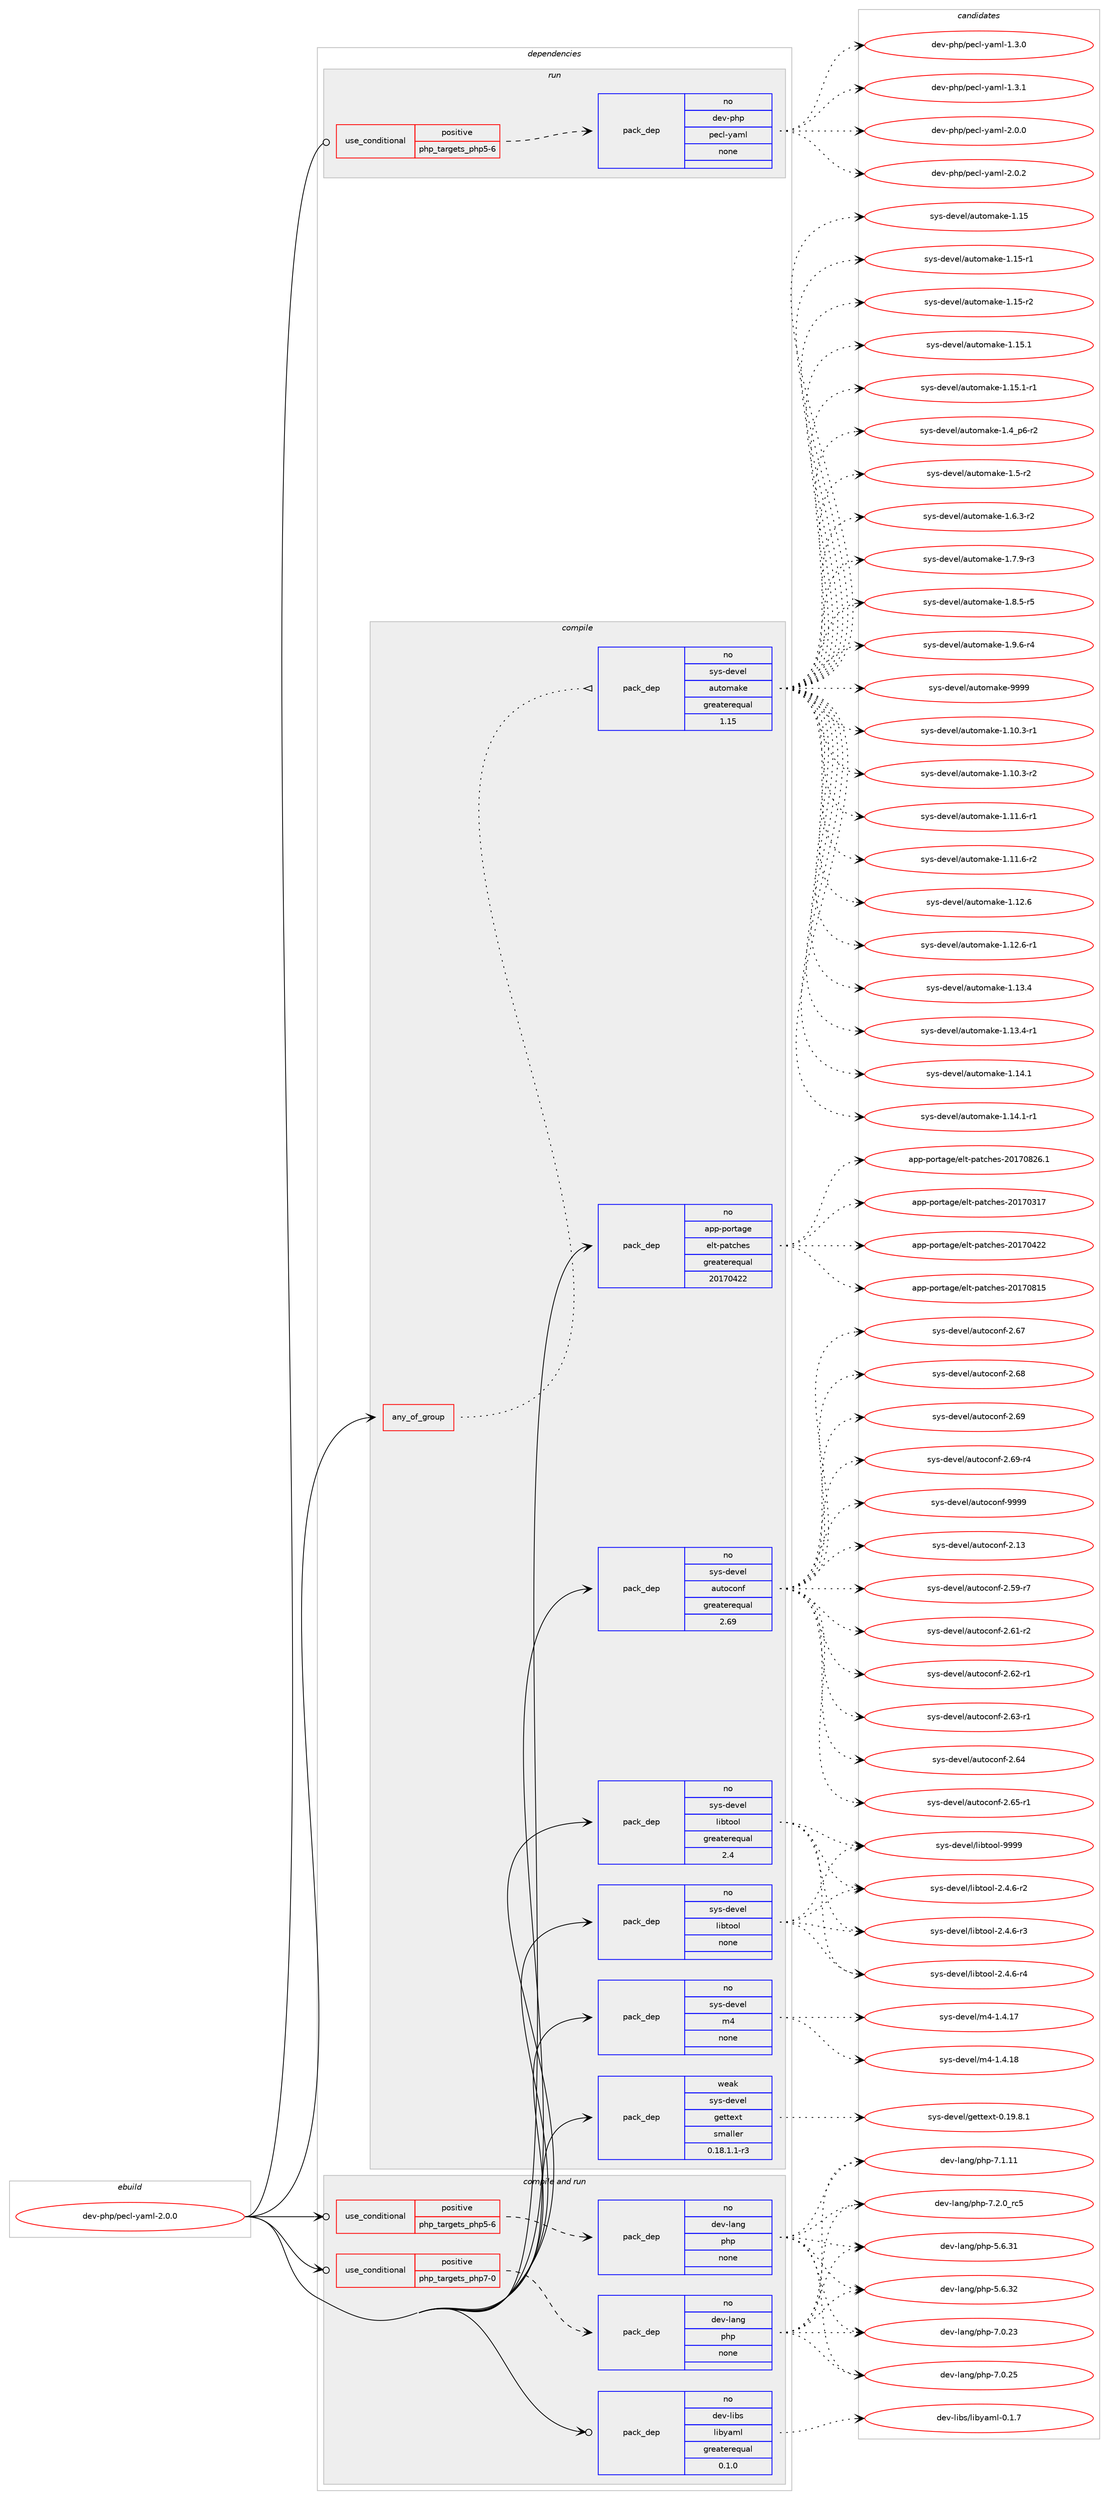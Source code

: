 digraph prolog {

# *************
# Graph options
# *************

newrank=true;
concentrate=true;
compound=true;
graph [rankdir=LR,fontname=Helvetica,fontsize=10,ranksep=1.5];#, ranksep=2.5, nodesep=0.2];
edge  [arrowhead=vee];
node  [fontname=Helvetica,fontsize=10];

# **********
# The ebuild
# **********

subgraph cluster_leftcol {
color=gray;
rank=same;
label=<<i>ebuild</i>>;
id [label="dev-php/pecl-yaml-2.0.0", color=red, width=4, href="../dev-php/pecl-yaml-2.0.0.svg"];
}

# ****************
# The dependencies
# ****************

subgraph cluster_midcol {
color=gray;
label=<<i>dependencies</i>>;
subgraph cluster_compile {
fillcolor="#eeeeee";
style=filled;
label=<<i>compile</i>>;
subgraph any3758 {
dependency143920 [label=<<TABLE BORDER="0" CELLBORDER="1" CELLSPACING="0" CELLPADDING="4"><TR><TD CELLPADDING="10">any_of_group</TD></TR></TABLE>>, shape=none, color=red];subgraph pack111395 {
dependency143921 [label=<<TABLE BORDER="0" CELLBORDER="1" CELLSPACING="0" CELLPADDING="4" WIDTH="220"><TR><TD ROWSPAN="6" CELLPADDING="30">pack_dep</TD></TR><TR><TD WIDTH="110">no</TD></TR><TR><TD>sys-devel</TD></TR><TR><TD>automake</TD></TR><TR><TD>greaterequal</TD></TR><TR><TD>1.15</TD></TR></TABLE>>, shape=none, color=blue];
}
dependency143920:e -> dependency143921:w [weight=20,style="dotted",arrowhead="oinv"];
}
id:e -> dependency143920:w [weight=20,style="solid",arrowhead="vee"];
subgraph pack111396 {
dependency143922 [label=<<TABLE BORDER="0" CELLBORDER="1" CELLSPACING="0" CELLPADDING="4" WIDTH="220"><TR><TD ROWSPAN="6" CELLPADDING="30">pack_dep</TD></TR><TR><TD WIDTH="110">no</TD></TR><TR><TD>app-portage</TD></TR><TR><TD>elt-patches</TD></TR><TR><TD>greaterequal</TD></TR><TR><TD>20170422</TD></TR></TABLE>>, shape=none, color=blue];
}
id:e -> dependency143922:w [weight=20,style="solid",arrowhead="vee"];
subgraph pack111397 {
dependency143923 [label=<<TABLE BORDER="0" CELLBORDER="1" CELLSPACING="0" CELLPADDING="4" WIDTH="220"><TR><TD ROWSPAN="6" CELLPADDING="30">pack_dep</TD></TR><TR><TD WIDTH="110">no</TD></TR><TR><TD>sys-devel</TD></TR><TR><TD>autoconf</TD></TR><TR><TD>greaterequal</TD></TR><TR><TD>2.69</TD></TR></TABLE>>, shape=none, color=blue];
}
id:e -> dependency143923:w [weight=20,style="solid",arrowhead="vee"];
subgraph pack111398 {
dependency143924 [label=<<TABLE BORDER="0" CELLBORDER="1" CELLSPACING="0" CELLPADDING="4" WIDTH="220"><TR><TD ROWSPAN="6" CELLPADDING="30">pack_dep</TD></TR><TR><TD WIDTH="110">no</TD></TR><TR><TD>sys-devel</TD></TR><TR><TD>libtool</TD></TR><TR><TD>greaterequal</TD></TR><TR><TD>2.4</TD></TR></TABLE>>, shape=none, color=blue];
}
id:e -> dependency143924:w [weight=20,style="solid",arrowhead="vee"];
subgraph pack111399 {
dependency143925 [label=<<TABLE BORDER="0" CELLBORDER="1" CELLSPACING="0" CELLPADDING="4" WIDTH="220"><TR><TD ROWSPAN="6" CELLPADDING="30">pack_dep</TD></TR><TR><TD WIDTH="110">no</TD></TR><TR><TD>sys-devel</TD></TR><TR><TD>libtool</TD></TR><TR><TD>none</TD></TR><TR><TD></TD></TR></TABLE>>, shape=none, color=blue];
}
id:e -> dependency143925:w [weight=20,style="solid",arrowhead="vee"];
subgraph pack111400 {
dependency143926 [label=<<TABLE BORDER="0" CELLBORDER="1" CELLSPACING="0" CELLPADDING="4" WIDTH="220"><TR><TD ROWSPAN="6" CELLPADDING="30">pack_dep</TD></TR><TR><TD WIDTH="110">no</TD></TR><TR><TD>sys-devel</TD></TR><TR><TD>m4</TD></TR><TR><TD>none</TD></TR><TR><TD></TD></TR></TABLE>>, shape=none, color=blue];
}
id:e -> dependency143926:w [weight=20,style="solid",arrowhead="vee"];
subgraph pack111401 {
dependency143927 [label=<<TABLE BORDER="0" CELLBORDER="1" CELLSPACING="0" CELLPADDING="4" WIDTH="220"><TR><TD ROWSPAN="6" CELLPADDING="30">pack_dep</TD></TR><TR><TD WIDTH="110">weak</TD></TR><TR><TD>sys-devel</TD></TR><TR><TD>gettext</TD></TR><TR><TD>smaller</TD></TR><TR><TD>0.18.1.1-r3</TD></TR></TABLE>>, shape=none, color=blue];
}
id:e -> dependency143927:w [weight=20,style="solid",arrowhead="vee"];
}
subgraph cluster_compileandrun {
fillcolor="#eeeeee";
style=filled;
label=<<i>compile and run</i>>;
subgraph cond28729 {
dependency143928 [label=<<TABLE BORDER="0" CELLBORDER="1" CELLSPACING="0" CELLPADDING="4"><TR><TD ROWSPAN="3" CELLPADDING="10">use_conditional</TD></TR><TR><TD>positive</TD></TR><TR><TD>php_targets_php5-6</TD></TR></TABLE>>, shape=none, color=red];
subgraph pack111402 {
dependency143929 [label=<<TABLE BORDER="0" CELLBORDER="1" CELLSPACING="0" CELLPADDING="4" WIDTH="220"><TR><TD ROWSPAN="6" CELLPADDING="30">pack_dep</TD></TR><TR><TD WIDTH="110">no</TD></TR><TR><TD>dev-lang</TD></TR><TR><TD>php</TD></TR><TR><TD>none</TD></TR><TR><TD></TD></TR></TABLE>>, shape=none, color=blue];
}
dependency143928:e -> dependency143929:w [weight=20,style="dashed",arrowhead="vee"];
}
id:e -> dependency143928:w [weight=20,style="solid",arrowhead="odotvee"];
subgraph cond28730 {
dependency143930 [label=<<TABLE BORDER="0" CELLBORDER="1" CELLSPACING="0" CELLPADDING="4"><TR><TD ROWSPAN="3" CELLPADDING="10">use_conditional</TD></TR><TR><TD>positive</TD></TR><TR><TD>php_targets_php7-0</TD></TR></TABLE>>, shape=none, color=red];
subgraph pack111403 {
dependency143931 [label=<<TABLE BORDER="0" CELLBORDER="1" CELLSPACING="0" CELLPADDING="4" WIDTH="220"><TR><TD ROWSPAN="6" CELLPADDING="30">pack_dep</TD></TR><TR><TD WIDTH="110">no</TD></TR><TR><TD>dev-lang</TD></TR><TR><TD>php</TD></TR><TR><TD>none</TD></TR><TR><TD></TD></TR></TABLE>>, shape=none, color=blue];
}
dependency143930:e -> dependency143931:w [weight=20,style="dashed",arrowhead="vee"];
}
id:e -> dependency143930:w [weight=20,style="solid",arrowhead="odotvee"];
subgraph pack111404 {
dependency143932 [label=<<TABLE BORDER="0" CELLBORDER="1" CELLSPACING="0" CELLPADDING="4" WIDTH="220"><TR><TD ROWSPAN="6" CELLPADDING="30">pack_dep</TD></TR><TR><TD WIDTH="110">no</TD></TR><TR><TD>dev-libs</TD></TR><TR><TD>libyaml</TD></TR><TR><TD>greaterequal</TD></TR><TR><TD>0.1.0</TD></TR></TABLE>>, shape=none, color=blue];
}
id:e -> dependency143932:w [weight=20,style="solid",arrowhead="odotvee"];
}
subgraph cluster_run {
fillcolor="#eeeeee";
style=filled;
label=<<i>run</i>>;
subgraph cond28731 {
dependency143933 [label=<<TABLE BORDER="0" CELLBORDER="1" CELLSPACING="0" CELLPADDING="4"><TR><TD ROWSPAN="3" CELLPADDING="10">use_conditional</TD></TR><TR><TD>positive</TD></TR><TR><TD>php_targets_php5-6</TD></TR></TABLE>>, shape=none, color=red];
subgraph pack111405 {
dependency143934 [label=<<TABLE BORDER="0" CELLBORDER="1" CELLSPACING="0" CELLPADDING="4" WIDTH="220"><TR><TD ROWSPAN="6" CELLPADDING="30">pack_dep</TD></TR><TR><TD WIDTH="110">no</TD></TR><TR><TD>dev-php</TD></TR><TR><TD>pecl-yaml</TD></TR><TR><TD>none</TD></TR><TR><TD></TD></TR></TABLE>>, shape=none, color=blue];
}
dependency143933:e -> dependency143934:w [weight=20,style="dashed",arrowhead="vee"];
}
id:e -> dependency143933:w [weight=20,style="solid",arrowhead="odot"];
}
}

# **************
# The candidates
# **************

subgraph cluster_choices {
rank=same;
color=gray;
label=<<i>candidates</i>>;

subgraph choice111395 {
color=black;
nodesep=1;
choice11512111545100101118101108479711711611110997107101454946494846514511449 [label="sys-devel/automake-1.10.3-r1", color=red, width=4,href="../sys-devel/automake-1.10.3-r1.svg"];
choice11512111545100101118101108479711711611110997107101454946494846514511450 [label="sys-devel/automake-1.10.3-r2", color=red, width=4,href="../sys-devel/automake-1.10.3-r2.svg"];
choice11512111545100101118101108479711711611110997107101454946494946544511449 [label="sys-devel/automake-1.11.6-r1", color=red, width=4,href="../sys-devel/automake-1.11.6-r1.svg"];
choice11512111545100101118101108479711711611110997107101454946494946544511450 [label="sys-devel/automake-1.11.6-r2", color=red, width=4,href="../sys-devel/automake-1.11.6-r2.svg"];
choice1151211154510010111810110847971171161111099710710145494649504654 [label="sys-devel/automake-1.12.6", color=red, width=4,href="../sys-devel/automake-1.12.6.svg"];
choice11512111545100101118101108479711711611110997107101454946495046544511449 [label="sys-devel/automake-1.12.6-r1", color=red, width=4,href="../sys-devel/automake-1.12.6-r1.svg"];
choice1151211154510010111810110847971171161111099710710145494649514652 [label="sys-devel/automake-1.13.4", color=red, width=4,href="../sys-devel/automake-1.13.4.svg"];
choice11512111545100101118101108479711711611110997107101454946495146524511449 [label="sys-devel/automake-1.13.4-r1", color=red, width=4,href="../sys-devel/automake-1.13.4-r1.svg"];
choice1151211154510010111810110847971171161111099710710145494649524649 [label="sys-devel/automake-1.14.1", color=red, width=4,href="../sys-devel/automake-1.14.1.svg"];
choice11512111545100101118101108479711711611110997107101454946495246494511449 [label="sys-devel/automake-1.14.1-r1", color=red, width=4,href="../sys-devel/automake-1.14.1-r1.svg"];
choice115121115451001011181011084797117116111109971071014549464953 [label="sys-devel/automake-1.15", color=red, width=4,href="../sys-devel/automake-1.15.svg"];
choice1151211154510010111810110847971171161111099710710145494649534511449 [label="sys-devel/automake-1.15-r1", color=red, width=4,href="../sys-devel/automake-1.15-r1.svg"];
choice1151211154510010111810110847971171161111099710710145494649534511450 [label="sys-devel/automake-1.15-r2", color=red, width=4,href="../sys-devel/automake-1.15-r2.svg"];
choice1151211154510010111810110847971171161111099710710145494649534649 [label="sys-devel/automake-1.15.1", color=red, width=4,href="../sys-devel/automake-1.15.1.svg"];
choice11512111545100101118101108479711711611110997107101454946495346494511449 [label="sys-devel/automake-1.15.1-r1", color=red, width=4,href="../sys-devel/automake-1.15.1-r1.svg"];
choice115121115451001011181011084797117116111109971071014549465295112544511450 [label="sys-devel/automake-1.4_p6-r2", color=red, width=4,href="../sys-devel/automake-1.4_p6-r2.svg"];
choice11512111545100101118101108479711711611110997107101454946534511450 [label="sys-devel/automake-1.5-r2", color=red, width=4,href="../sys-devel/automake-1.5-r2.svg"];
choice115121115451001011181011084797117116111109971071014549465446514511450 [label="sys-devel/automake-1.6.3-r2", color=red, width=4,href="../sys-devel/automake-1.6.3-r2.svg"];
choice115121115451001011181011084797117116111109971071014549465546574511451 [label="sys-devel/automake-1.7.9-r3", color=red, width=4,href="../sys-devel/automake-1.7.9-r3.svg"];
choice115121115451001011181011084797117116111109971071014549465646534511453 [label="sys-devel/automake-1.8.5-r5", color=red, width=4,href="../sys-devel/automake-1.8.5-r5.svg"];
choice115121115451001011181011084797117116111109971071014549465746544511452 [label="sys-devel/automake-1.9.6-r4", color=red, width=4,href="../sys-devel/automake-1.9.6-r4.svg"];
choice115121115451001011181011084797117116111109971071014557575757 [label="sys-devel/automake-9999", color=red, width=4,href="../sys-devel/automake-9999.svg"];
dependency143921:e -> choice11512111545100101118101108479711711611110997107101454946494846514511449:w [style=dotted,weight="100"];
dependency143921:e -> choice11512111545100101118101108479711711611110997107101454946494846514511450:w [style=dotted,weight="100"];
dependency143921:e -> choice11512111545100101118101108479711711611110997107101454946494946544511449:w [style=dotted,weight="100"];
dependency143921:e -> choice11512111545100101118101108479711711611110997107101454946494946544511450:w [style=dotted,weight="100"];
dependency143921:e -> choice1151211154510010111810110847971171161111099710710145494649504654:w [style=dotted,weight="100"];
dependency143921:e -> choice11512111545100101118101108479711711611110997107101454946495046544511449:w [style=dotted,weight="100"];
dependency143921:e -> choice1151211154510010111810110847971171161111099710710145494649514652:w [style=dotted,weight="100"];
dependency143921:e -> choice11512111545100101118101108479711711611110997107101454946495146524511449:w [style=dotted,weight="100"];
dependency143921:e -> choice1151211154510010111810110847971171161111099710710145494649524649:w [style=dotted,weight="100"];
dependency143921:e -> choice11512111545100101118101108479711711611110997107101454946495246494511449:w [style=dotted,weight="100"];
dependency143921:e -> choice115121115451001011181011084797117116111109971071014549464953:w [style=dotted,weight="100"];
dependency143921:e -> choice1151211154510010111810110847971171161111099710710145494649534511449:w [style=dotted,weight="100"];
dependency143921:e -> choice1151211154510010111810110847971171161111099710710145494649534511450:w [style=dotted,weight="100"];
dependency143921:e -> choice1151211154510010111810110847971171161111099710710145494649534649:w [style=dotted,weight="100"];
dependency143921:e -> choice11512111545100101118101108479711711611110997107101454946495346494511449:w [style=dotted,weight="100"];
dependency143921:e -> choice115121115451001011181011084797117116111109971071014549465295112544511450:w [style=dotted,weight="100"];
dependency143921:e -> choice11512111545100101118101108479711711611110997107101454946534511450:w [style=dotted,weight="100"];
dependency143921:e -> choice115121115451001011181011084797117116111109971071014549465446514511450:w [style=dotted,weight="100"];
dependency143921:e -> choice115121115451001011181011084797117116111109971071014549465546574511451:w [style=dotted,weight="100"];
dependency143921:e -> choice115121115451001011181011084797117116111109971071014549465646534511453:w [style=dotted,weight="100"];
dependency143921:e -> choice115121115451001011181011084797117116111109971071014549465746544511452:w [style=dotted,weight="100"];
dependency143921:e -> choice115121115451001011181011084797117116111109971071014557575757:w [style=dotted,weight="100"];
}
subgraph choice111396 {
color=black;
nodesep=1;
choice97112112451121111141169710310147101108116451129711699104101115455048495548514955 [label="app-portage/elt-patches-20170317", color=red, width=4,href="../app-portage/elt-patches-20170317.svg"];
choice97112112451121111141169710310147101108116451129711699104101115455048495548525050 [label="app-portage/elt-patches-20170422", color=red, width=4,href="../app-portage/elt-patches-20170422.svg"];
choice97112112451121111141169710310147101108116451129711699104101115455048495548564953 [label="app-portage/elt-patches-20170815", color=red, width=4,href="../app-portage/elt-patches-20170815.svg"];
choice971121124511211111411697103101471011081164511297116991041011154550484955485650544649 [label="app-portage/elt-patches-20170826.1", color=red, width=4,href="../app-portage/elt-patches-20170826.1.svg"];
dependency143922:e -> choice97112112451121111141169710310147101108116451129711699104101115455048495548514955:w [style=dotted,weight="100"];
dependency143922:e -> choice97112112451121111141169710310147101108116451129711699104101115455048495548525050:w [style=dotted,weight="100"];
dependency143922:e -> choice97112112451121111141169710310147101108116451129711699104101115455048495548564953:w [style=dotted,weight="100"];
dependency143922:e -> choice971121124511211111411697103101471011081164511297116991041011154550484955485650544649:w [style=dotted,weight="100"];
}
subgraph choice111397 {
color=black;
nodesep=1;
choice115121115451001011181011084797117116111991111101024550464951 [label="sys-devel/autoconf-2.13", color=red, width=4,href="../sys-devel/autoconf-2.13.svg"];
choice1151211154510010111810110847971171161119911111010245504653574511455 [label="sys-devel/autoconf-2.59-r7", color=red, width=4,href="../sys-devel/autoconf-2.59-r7.svg"];
choice1151211154510010111810110847971171161119911111010245504654494511450 [label="sys-devel/autoconf-2.61-r2", color=red, width=4,href="../sys-devel/autoconf-2.61-r2.svg"];
choice1151211154510010111810110847971171161119911111010245504654504511449 [label="sys-devel/autoconf-2.62-r1", color=red, width=4,href="../sys-devel/autoconf-2.62-r1.svg"];
choice1151211154510010111810110847971171161119911111010245504654514511449 [label="sys-devel/autoconf-2.63-r1", color=red, width=4,href="../sys-devel/autoconf-2.63-r1.svg"];
choice115121115451001011181011084797117116111991111101024550465452 [label="sys-devel/autoconf-2.64", color=red, width=4,href="../sys-devel/autoconf-2.64.svg"];
choice1151211154510010111810110847971171161119911111010245504654534511449 [label="sys-devel/autoconf-2.65-r1", color=red, width=4,href="../sys-devel/autoconf-2.65-r1.svg"];
choice115121115451001011181011084797117116111991111101024550465455 [label="sys-devel/autoconf-2.67", color=red, width=4,href="../sys-devel/autoconf-2.67.svg"];
choice115121115451001011181011084797117116111991111101024550465456 [label="sys-devel/autoconf-2.68", color=red, width=4,href="../sys-devel/autoconf-2.68.svg"];
choice115121115451001011181011084797117116111991111101024550465457 [label="sys-devel/autoconf-2.69", color=red, width=4,href="../sys-devel/autoconf-2.69.svg"];
choice1151211154510010111810110847971171161119911111010245504654574511452 [label="sys-devel/autoconf-2.69-r4", color=red, width=4,href="../sys-devel/autoconf-2.69-r4.svg"];
choice115121115451001011181011084797117116111991111101024557575757 [label="sys-devel/autoconf-9999", color=red, width=4,href="../sys-devel/autoconf-9999.svg"];
dependency143923:e -> choice115121115451001011181011084797117116111991111101024550464951:w [style=dotted,weight="100"];
dependency143923:e -> choice1151211154510010111810110847971171161119911111010245504653574511455:w [style=dotted,weight="100"];
dependency143923:e -> choice1151211154510010111810110847971171161119911111010245504654494511450:w [style=dotted,weight="100"];
dependency143923:e -> choice1151211154510010111810110847971171161119911111010245504654504511449:w [style=dotted,weight="100"];
dependency143923:e -> choice1151211154510010111810110847971171161119911111010245504654514511449:w [style=dotted,weight="100"];
dependency143923:e -> choice115121115451001011181011084797117116111991111101024550465452:w [style=dotted,weight="100"];
dependency143923:e -> choice1151211154510010111810110847971171161119911111010245504654534511449:w [style=dotted,weight="100"];
dependency143923:e -> choice115121115451001011181011084797117116111991111101024550465455:w [style=dotted,weight="100"];
dependency143923:e -> choice115121115451001011181011084797117116111991111101024550465456:w [style=dotted,weight="100"];
dependency143923:e -> choice115121115451001011181011084797117116111991111101024550465457:w [style=dotted,weight="100"];
dependency143923:e -> choice1151211154510010111810110847971171161119911111010245504654574511452:w [style=dotted,weight="100"];
dependency143923:e -> choice115121115451001011181011084797117116111991111101024557575757:w [style=dotted,weight="100"];
}
subgraph choice111398 {
color=black;
nodesep=1;
choice1151211154510010111810110847108105981161111111084550465246544511450 [label="sys-devel/libtool-2.4.6-r2", color=red, width=4,href="../sys-devel/libtool-2.4.6-r2.svg"];
choice1151211154510010111810110847108105981161111111084550465246544511451 [label="sys-devel/libtool-2.4.6-r3", color=red, width=4,href="../sys-devel/libtool-2.4.6-r3.svg"];
choice1151211154510010111810110847108105981161111111084550465246544511452 [label="sys-devel/libtool-2.4.6-r4", color=red, width=4,href="../sys-devel/libtool-2.4.6-r4.svg"];
choice1151211154510010111810110847108105981161111111084557575757 [label="sys-devel/libtool-9999", color=red, width=4,href="../sys-devel/libtool-9999.svg"];
dependency143924:e -> choice1151211154510010111810110847108105981161111111084550465246544511450:w [style=dotted,weight="100"];
dependency143924:e -> choice1151211154510010111810110847108105981161111111084550465246544511451:w [style=dotted,weight="100"];
dependency143924:e -> choice1151211154510010111810110847108105981161111111084550465246544511452:w [style=dotted,weight="100"];
dependency143924:e -> choice1151211154510010111810110847108105981161111111084557575757:w [style=dotted,weight="100"];
}
subgraph choice111399 {
color=black;
nodesep=1;
choice1151211154510010111810110847108105981161111111084550465246544511450 [label="sys-devel/libtool-2.4.6-r2", color=red, width=4,href="../sys-devel/libtool-2.4.6-r2.svg"];
choice1151211154510010111810110847108105981161111111084550465246544511451 [label="sys-devel/libtool-2.4.6-r3", color=red, width=4,href="../sys-devel/libtool-2.4.6-r3.svg"];
choice1151211154510010111810110847108105981161111111084550465246544511452 [label="sys-devel/libtool-2.4.6-r4", color=red, width=4,href="../sys-devel/libtool-2.4.6-r4.svg"];
choice1151211154510010111810110847108105981161111111084557575757 [label="sys-devel/libtool-9999", color=red, width=4,href="../sys-devel/libtool-9999.svg"];
dependency143925:e -> choice1151211154510010111810110847108105981161111111084550465246544511450:w [style=dotted,weight="100"];
dependency143925:e -> choice1151211154510010111810110847108105981161111111084550465246544511451:w [style=dotted,weight="100"];
dependency143925:e -> choice1151211154510010111810110847108105981161111111084550465246544511452:w [style=dotted,weight="100"];
dependency143925:e -> choice1151211154510010111810110847108105981161111111084557575757:w [style=dotted,weight="100"];
}
subgraph choice111400 {
color=black;
nodesep=1;
choice11512111545100101118101108471095245494652464955 [label="sys-devel/m4-1.4.17", color=red, width=4,href="../sys-devel/m4-1.4.17.svg"];
choice11512111545100101118101108471095245494652464956 [label="sys-devel/m4-1.4.18", color=red, width=4,href="../sys-devel/m4-1.4.18.svg"];
dependency143926:e -> choice11512111545100101118101108471095245494652464955:w [style=dotted,weight="100"];
dependency143926:e -> choice11512111545100101118101108471095245494652464956:w [style=dotted,weight="100"];
}
subgraph choice111401 {
color=black;
nodesep=1;
choice1151211154510010111810110847103101116116101120116454846495746564649 [label="sys-devel/gettext-0.19.8.1", color=red, width=4,href="../sys-devel/gettext-0.19.8.1.svg"];
dependency143927:e -> choice1151211154510010111810110847103101116116101120116454846495746564649:w [style=dotted,weight="100"];
}
subgraph choice111402 {
color=black;
nodesep=1;
choice10010111845108971101034711210411245534654465149 [label="dev-lang/php-5.6.31", color=red, width=4,href="../dev-lang/php-5.6.31.svg"];
choice10010111845108971101034711210411245534654465150 [label="dev-lang/php-5.6.32", color=red, width=4,href="../dev-lang/php-5.6.32.svg"];
choice10010111845108971101034711210411245554648465051 [label="dev-lang/php-7.0.23", color=red, width=4,href="../dev-lang/php-7.0.23.svg"];
choice10010111845108971101034711210411245554648465053 [label="dev-lang/php-7.0.25", color=red, width=4,href="../dev-lang/php-7.0.25.svg"];
choice10010111845108971101034711210411245554649464949 [label="dev-lang/php-7.1.11", color=red, width=4,href="../dev-lang/php-7.1.11.svg"];
choice100101118451089711010347112104112455546504648951149953 [label="dev-lang/php-7.2.0_rc5", color=red, width=4,href="../dev-lang/php-7.2.0_rc5.svg"];
dependency143929:e -> choice10010111845108971101034711210411245534654465149:w [style=dotted,weight="100"];
dependency143929:e -> choice10010111845108971101034711210411245534654465150:w [style=dotted,weight="100"];
dependency143929:e -> choice10010111845108971101034711210411245554648465051:w [style=dotted,weight="100"];
dependency143929:e -> choice10010111845108971101034711210411245554648465053:w [style=dotted,weight="100"];
dependency143929:e -> choice10010111845108971101034711210411245554649464949:w [style=dotted,weight="100"];
dependency143929:e -> choice100101118451089711010347112104112455546504648951149953:w [style=dotted,weight="100"];
}
subgraph choice111403 {
color=black;
nodesep=1;
choice10010111845108971101034711210411245534654465149 [label="dev-lang/php-5.6.31", color=red, width=4,href="../dev-lang/php-5.6.31.svg"];
choice10010111845108971101034711210411245534654465150 [label="dev-lang/php-5.6.32", color=red, width=4,href="../dev-lang/php-5.6.32.svg"];
choice10010111845108971101034711210411245554648465051 [label="dev-lang/php-7.0.23", color=red, width=4,href="../dev-lang/php-7.0.23.svg"];
choice10010111845108971101034711210411245554648465053 [label="dev-lang/php-7.0.25", color=red, width=4,href="../dev-lang/php-7.0.25.svg"];
choice10010111845108971101034711210411245554649464949 [label="dev-lang/php-7.1.11", color=red, width=4,href="../dev-lang/php-7.1.11.svg"];
choice100101118451089711010347112104112455546504648951149953 [label="dev-lang/php-7.2.0_rc5", color=red, width=4,href="../dev-lang/php-7.2.0_rc5.svg"];
dependency143931:e -> choice10010111845108971101034711210411245534654465149:w [style=dotted,weight="100"];
dependency143931:e -> choice10010111845108971101034711210411245534654465150:w [style=dotted,weight="100"];
dependency143931:e -> choice10010111845108971101034711210411245554648465051:w [style=dotted,weight="100"];
dependency143931:e -> choice10010111845108971101034711210411245554648465053:w [style=dotted,weight="100"];
dependency143931:e -> choice10010111845108971101034711210411245554649464949:w [style=dotted,weight="100"];
dependency143931:e -> choice100101118451089711010347112104112455546504648951149953:w [style=dotted,weight="100"];
}
subgraph choice111404 {
color=black;
nodesep=1;
choice1001011184510810598115471081059812197109108454846494655 [label="dev-libs/libyaml-0.1.7", color=red, width=4,href="../dev-libs/libyaml-0.1.7.svg"];
dependency143932:e -> choice1001011184510810598115471081059812197109108454846494655:w [style=dotted,weight="100"];
}
subgraph choice111405 {
color=black;
nodesep=1;
choice1001011184511210411247112101991084512197109108454946514648 [label="dev-php/pecl-yaml-1.3.0", color=red, width=4,href="../dev-php/pecl-yaml-1.3.0.svg"];
choice1001011184511210411247112101991084512197109108454946514649 [label="dev-php/pecl-yaml-1.3.1", color=red, width=4,href="../dev-php/pecl-yaml-1.3.1.svg"];
choice1001011184511210411247112101991084512197109108455046484648 [label="dev-php/pecl-yaml-2.0.0", color=red, width=4,href="../dev-php/pecl-yaml-2.0.0.svg"];
choice1001011184511210411247112101991084512197109108455046484650 [label="dev-php/pecl-yaml-2.0.2", color=red, width=4,href="../dev-php/pecl-yaml-2.0.2.svg"];
dependency143934:e -> choice1001011184511210411247112101991084512197109108454946514648:w [style=dotted,weight="100"];
dependency143934:e -> choice1001011184511210411247112101991084512197109108454946514649:w [style=dotted,weight="100"];
dependency143934:e -> choice1001011184511210411247112101991084512197109108455046484648:w [style=dotted,weight="100"];
dependency143934:e -> choice1001011184511210411247112101991084512197109108455046484650:w [style=dotted,weight="100"];
}
}

}
